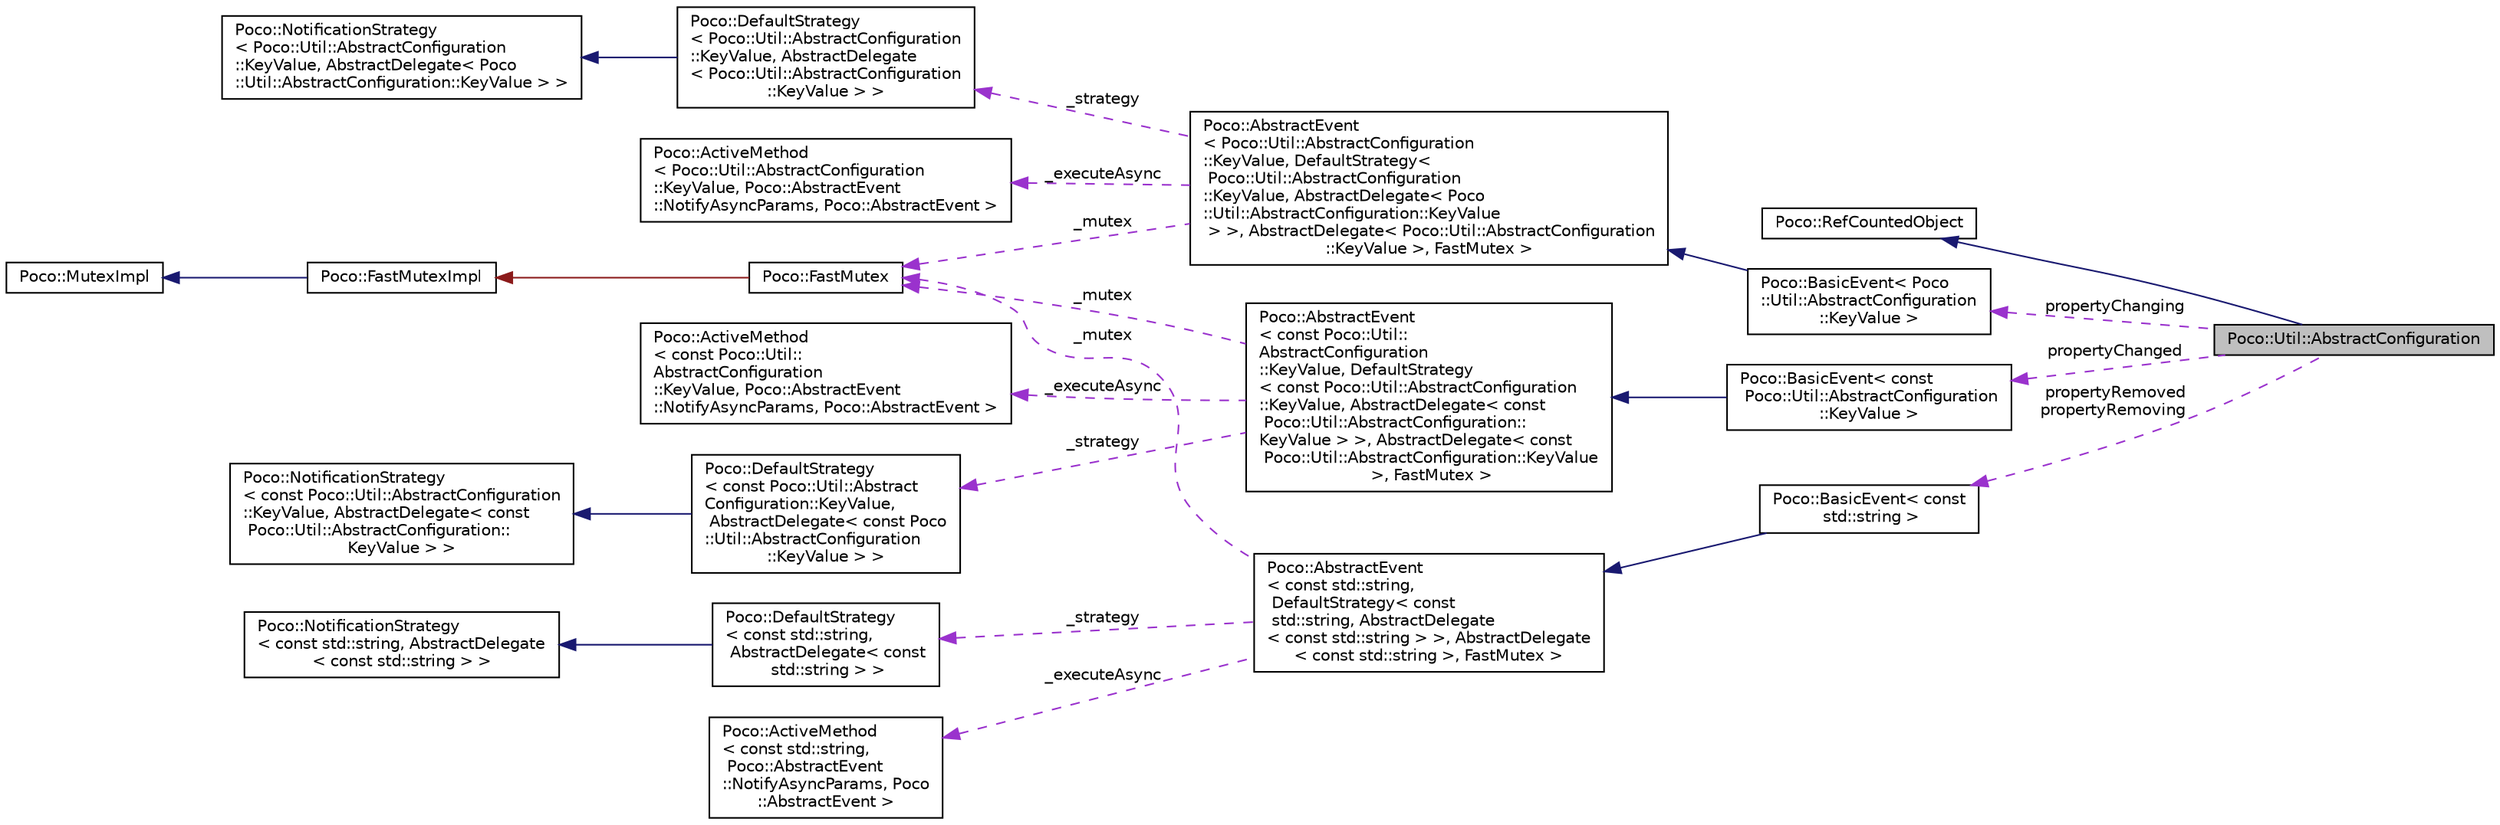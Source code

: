 digraph "Poco::Util::AbstractConfiguration"
{
 // LATEX_PDF_SIZE
  edge [fontname="Helvetica",fontsize="10",labelfontname="Helvetica",labelfontsize="10"];
  node [fontname="Helvetica",fontsize="10",shape=record];
  rankdir="LR";
  Node1 [label="Poco::Util::AbstractConfiguration",height=0.2,width=0.4,color="black", fillcolor="grey75", style="filled", fontcolor="black",tooltip=" "];
  Node2 -> Node1 [dir="back",color="midnightblue",fontsize="10",style="solid",fontname="Helvetica"];
  Node2 [label="Poco::RefCountedObject",height=0.2,width=0.4,color="black", fillcolor="white", style="filled",URL="$classPoco_1_1RefCountedObject.html",tooltip=" "];
  Node3 -> Node1 [dir="back",color="darkorchid3",fontsize="10",style="dashed",label=" propertyChanging" ,fontname="Helvetica"];
  Node3 [label="Poco::BasicEvent\< Poco\l::Util::AbstractConfiguration\l::KeyValue \>",height=0.2,width=0.4,color="black", fillcolor="white", style="filled",URL="$classPoco_1_1BasicEvent.html",tooltip=" "];
  Node4 -> Node3 [dir="back",color="midnightblue",fontsize="10",style="solid",fontname="Helvetica"];
  Node4 [label="Poco::AbstractEvent\l\< Poco::Util::AbstractConfiguration\l::KeyValue, DefaultStrategy\<\l Poco::Util::AbstractConfiguration\l::KeyValue, AbstractDelegate\< Poco\l::Util::AbstractConfiguration::KeyValue\l \> \>, AbstractDelegate\< Poco::Util::AbstractConfiguration\l::KeyValue \>, FastMutex \>",height=0.2,width=0.4,color="black", fillcolor="white", style="filled",URL="$classPoco_1_1AbstractEvent.html",tooltip=" "];
  Node5 -> Node4 [dir="back",color="darkorchid3",fontsize="10",style="dashed",label=" _strategy" ,fontname="Helvetica"];
  Node5 [label="Poco::DefaultStrategy\l\< Poco::Util::AbstractConfiguration\l::KeyValue, AbstractDelegate\l\< Poco::Util::AbstractConfiguration\l::KeyValue \> \>",height=0.2,width=0.4,color="black", fillcolor="white", style="filled",URL="$classPoco_1_1DefaultStrategy.html",tooltip=" "];
  Node6 -> Node5 [dir="back",color="midnightblue",fontsize="10",style="solid",fontname="Helvetica"];
  Node6 [label="Poco::NotificationStrategy\l\< Poco::Util::AbstractConfiguration\l::KeyValue, AbstractDelegate\< Poco\l::Util::AbstractConfiguration::KeyValue \> \>",height=0.2,width=0.4,color="black", fillcolor="white", style="filled",URL="$classPoco_1_1NotificationStrategy.html",tooltip=" "];
  Node7 -> Node4 [dir="back",color="darkorchid3",fontsize="10",style="dashed",label=" _executeAsync" ,fontname="Helvetica"];
  Node7 [label="Poco::ActiveMethod\l\< Poco::Util::AbstractConfiguration\l::KeyValue, Poco::AbstractEvent\l::NotifyAsyncParams, Poco::AbstractEvent \>",height=0.2,width=0.4,color="black", fillcolor="white", style="filled",URL="$classPoco_1_1ActiveMethod.html",tooltip=" "];
  Node8 -> Node4 [dir="back",color="darkorchid3",fontsize="10",style="dashed",label=" _mutex" ,fontname="Helvetica"];
  Node8 [label="Poco::FastMutex",height=0.2,width=0.4,color="black", fillcolor="white", style="filled",URL="$classPoco_1_1FastMutex.html",tooltip=" "];
  Node9 -> Node8 [dir="back",color="firebrick4",fontsize="10",style="solid",fontname="Helvetica"];
  Node9 [label="Poco::FastMutexImpl",height=0.2,width=0.4,color="black", fillcolor="white", style="filled",URL="$classPoco_1_1FastMutexImpl.html",tooltip=" "];
  Node10 -> Node9 [dir="back",color="midnightblue",fontsize="10",style="solid",fontname="Helvetica"];
  Node10 [label="Poco::MutexImpl",height=0.2,width=0.4,color="black", fillcolor="white", style="filled",URL="$classPoco_1_1MutexImpl.html",tooltip=" "];
  Node11 -> Node1 [dir="back",color="darkorchid3",fontsize="10",style="dashed",label=" propertyChanged" ,fontname="Helvetica"];
  Node11 [label="Poco::BasicEvent\< const\l Poco::Util::AbstractConfiguration\l::KeyValue \>",height=0.2,width=0.4,color="black", fillcolor="white", style="filled",URL="$classPoco_1_1BasicEvent.html",tooltip=" "];
  Node12 -> Node11 [dir="back",color="midnightblue",fontsize="10",style="solid",fontname="Helvetica"];
  Node12 [label="Poco::AbstractEvent\l\< const Poco::Util::\lAbstractConfiguration\l::KeyValue, DefaultStrategy\l\< const Poco::Util::AbstractConfiguration\l::KeyValue, AbstractDelegate\< const\l Poco::Util::AbstractConfiguration::\lKeyValue \> \>, AbstractDelegate\< const\l Poco::Util::AbstractConfiguration::KeyValue\l \>, FastMutex \>",height=0.2,width=0.4,color="black", fillcolor="white", style="filled",URL="$classPoco_1_1AbstractEvent.html",tooltip=" "];
  Node13 -> Node12 [dir="back",color="darkorchid3",fontsize="10",style="dashed",label=" _executeAsync" ,fontname="Helvetica"];
  Node13 [label="Poco::ActiveMethod\l\< const Poco::Util::\lAbstractConfiguration\l::KeyValue, Poco::AbstractEvent\l::NotifyAsyncParams, Poco::AbstractEvent \>",height=0.2,width=0.4,color="black", fillcolor="white", style="filled",URL="$classPoco_1_1ActiveMethod.html",tooltip=" "];
  Node14 -> Node12 [dir="back",color="darkorchid3",fontsize="10",style="dashed",label=" _strategy" ,fontname="Helvetica"];
  Node14 [label="Poco::DefaultStrategy\l\< const Poco::Util::Abstract\lConfiguration::KeyValue,\l AbstractDelegate\< const Poco\l::Util::AbstractConfiguration\l::KeyValue \> \>",height=0.2,width=0.4,color="black", fillcolor="white", style="filled",URL="$classPoco_1_1DefaultStrategy.html",tooltip=" "];
  Node15 -> Node14 [dir="back",color="midnightblue",fontsize="10",style="solid",fontname="Helvetica"];
  Node15 [label="Poco::NotificationStrategy\l\< const Poco::Util::AbstractConfiguration\l::KeyValue, AbstractDelegate\< const\l Poco::Util::AbstractConfiguration::\lKeyValue \> \>",height=0.2,width=0.4,color="black", fillcolor="white", style="filled",URL="$classPoco_1_1NotificationStrategy.html",tooltip=" "];
  Node8 -> Node12 [dir="back",color="darkorchid3",fontsize="10",style="dashed",label=" _mutex" ,fontname="Helvetica"];
  Node16 -> Node1 [dir="back",color="darkorchid3",fontsize="10",style="dashed",label=" propertyRemoved\npropertyRemoving" ,fontname="Helvetica"];
  Node16 [label="Poco::BasicEvent\< const\l std::string \>",height=0.2,width=0.4,color="black", fillcolor="white", style="filled",URL="$classPoco_1_1BasicEvent.html",tooltip=" "];
  Node17 -> Node16 [dir="back",color="midnightblue",fontsize="10",style="solid",fontname="Helvetica"];
  Node17 [label="Poco::AbstractEvent\l\< const std::string,\l DefaultStrategy\< const\l std::string, AbstractDelegate\l\< const std::string \> \>, AbstractDelegate\l\< const std::string \>, FastMutex \>",height=0.2,width=0.4,color="black", fillcolor="white", style="filled",URL="$classPoco_1_1AbstractEvent.html",tooltip=" "];
  Node18 -> Node17 [dir="back",color="darkorchid3",fontsize="10",style="dashed",label=" _executeAsync" ,fontname="Helvetica"];
  Node18 [label="Poco::ActiveMethod\l\< const std::string,\l Poco::AbstractEvent\l::NotifyAsyncParams, Poco\l::AbstractEvent \>",height=0.2,width=0.4,color="black", fillcolor="white", style="filled",URL="$classPoco_1_1ActiveMethod.html",tooltip=" "];
  Node19 -> Node17 [dir="back",color="darkorchid3",fontsize="10",style="dashed",label=" _strategy" ,fontname="Helvetica"];
  Node19 [label="Poco::DefaultStrategy\l\< const std::string,\l AbstractDelegate\< const\l std::string \> \>",height=0.2,width=0.4,color="black", fillcolor="white", style="filled",URL="$classPoco_1_1DefaultStrategy.html",tooltip=" "];
  Node20 -> Node19 [dir="back",color="midnightblue",fontsize="10",style="solid",fontname="Helvetica"];
  Node20 [label="Poco::NotificationStrategy\l\< const std::string, AbstractDelegate\l\< const std::string \> \>",height=0.2,width=0.4,color="black", fillcolor="white", style="filled",URL="$classPoco_1_1NotificationStrategy.html",tooltip=" "];
  Node8 -> Node17 [dir="back",color="darkorchid3",fontsize="10",style="dashed",label=" _mutex" ,fontname="Helvetica"];
}
